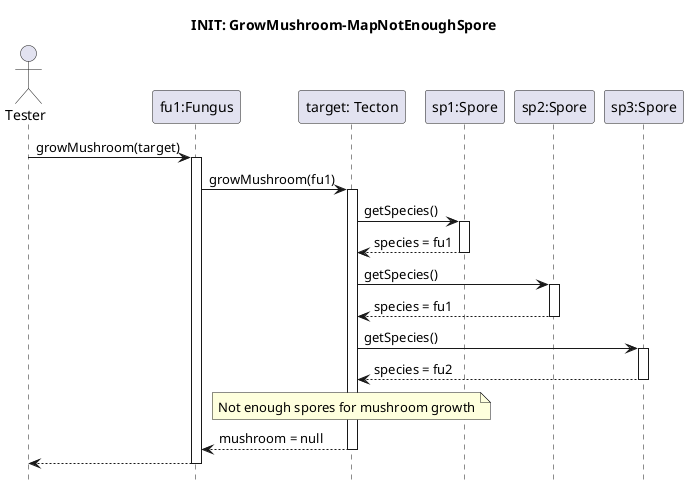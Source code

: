 @startuml Grow-mushroom/not-enough-spore
hide footbox

title INIT: GrowMushroom-MapNotEnoughSpore

actor Tester
participant "fu1:Fungus" as fungus
participant "target: Tecton" as target
participant "sp1:Spore" as spore1
participant "sp2:Spore" as spore2
participant "sp3:Spore" as spore3

Tester -> fungus : growMushroom(target)
activate fungus

fungus -> target: growMushroom(fu1)
activate target

    target -> spore1 : getSpecies()
    activate spore1
    return species = fu1

    target -> spore2 : getSpecies()
    activate spore2
    return species = fu1

    target -> spore3 : getSpecies()
    activate spore3
    return species = fu2

    note over target : Not enough spores for mushroom growth
    
return mushroom = null

return

@enduml
